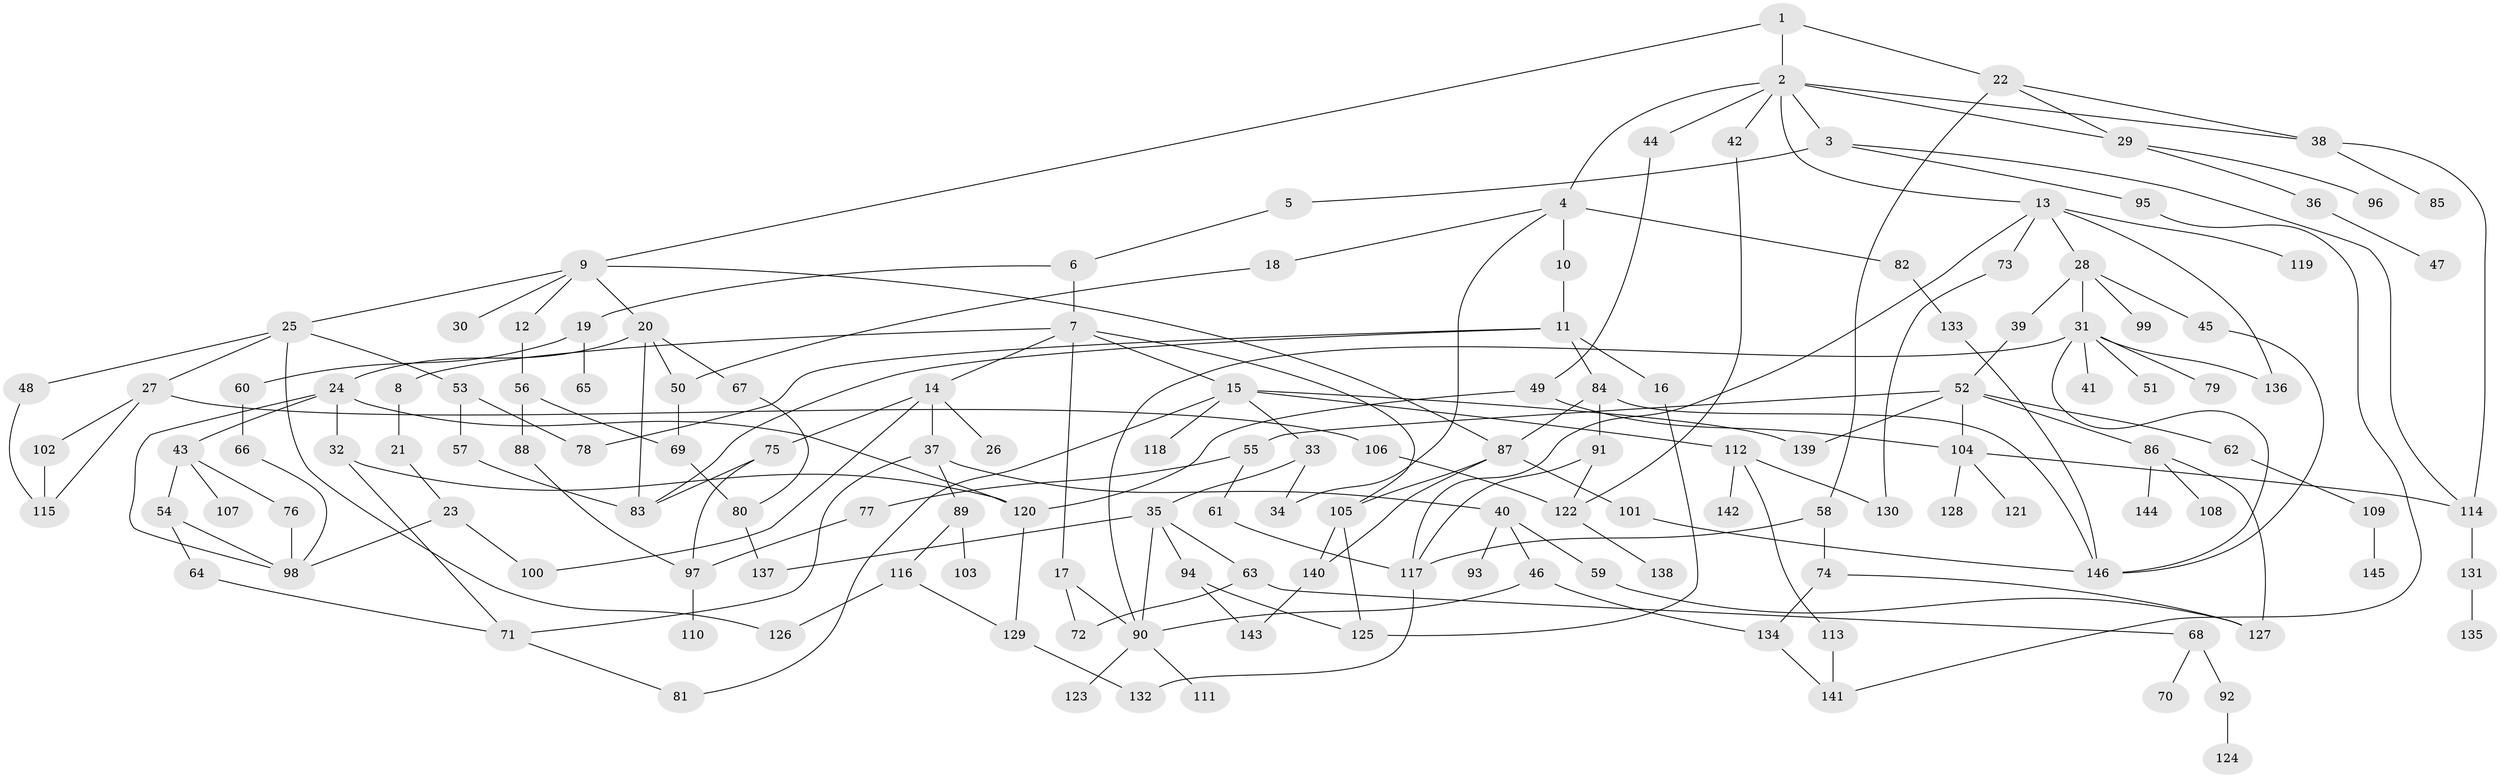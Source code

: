 // Generated by graph-tools (version 1.1) at 2025/49/03/09/25 03:49:16]
// undirected, 146 vertices, 203 edges
graph export_dot {
graph [start="1"]
  node [color=gray90,style=filled];
  1;
  2;
  3;
  4;
  5;
  6;
  7;
  8;
  9;
  10;
  11;
  12;
  13;
  14;
  15;
  16;
  17;
  18;
  19;
  20;
  21;
  22;
  23;
  24;
  25;
  26;
  27;
  28;
  29;
  30;
  31;
  32;
  33;
  34;
  35;
  36;
  37;
  38;
  39;
  40;
  41;
  42;
  43;
  44;
  45;
  46;
  47;
  48;
  49;
  50;
  51;
  52;
  53;
  54;
  55;
  56;
  57;
  58;
  59;
  60;
  61;
  62;
  63;
  64;
  65;
  66;
  67;
  68;
  69;
  70;
  71;
  72;
  73;
  74;
  75;
  76;
  77;
  78;
  79;
  80;
  81;
  82;
  83;
  84;
  85;
  86;
  87;
  88;
  89;
  90;
  91;
  92;
  93;
  94;
  95;
  96;
  97;
  98;
  99;
  100;
  101;
  102;
  103;
  104;
  105;
  106;
  107;
  108;
  109;
  110;
  111;
  112;
  113;
  114;
  115;
  116;
  117;
  118;
  119;
  120;
  121;
  122;
  123;
  124;
  125;
  126;
  127;
  128;
  129;
  130;
  131;
  132;
  133;
  134;
  135;
  136;
  137;
  138;
  139;
  140;
  141;
  142;
  143;
  144;
  145;
  146;
  1 -- 2;
  1 -- 9;
  1 -- 22;
  2 -- 3;
  2 -- 4;
  2 -- 13;
  2 -- 29;
  2 -- 42;
  2 -- 44;
  2 -- 38;
  3 -- 5;
  3 -- 95;
  3 -- 114;
  4 -- 10;
  4 -- 18;
  4 -- 34;
  4 -- 82;
  5 -- 6;
  6 -- 7;
  6 -- 19;
  7 -- 8;
  7 -- 14;
  7 -- 15;
  7 -- 17;
  7 -- 105;
  8 -- 21;
  9 -- 12;
  9 -- 20;
  9 -- 25;
  9 -- 30;
  9 -- 87;
  10 -- 11;
  11 -- 16;
  11 -- 78;
  11 -- 84;
  11 -- 83;
  12 -- 56;
  13 -- 28;
  13 -- 73;
  13 -- 119;
  13 -- 136;
  13 -- 117;
  14 -- 26;
  14 -- 37;
  14 -- 75;
  14 -- 100;
  15 -- 33;
  15 -- 81;
  15 -- 112;
  15 -- 118;
  15 -- 139;
  16 -- 125;
  17 -- 72;
  17 -- 90;
  18 -- 50;
  19 -- 60;
  19 -- 65;
  20 -- 24;
  20 -- 50;
  20 -- 67;
  20 -- 83;
  21 -- 23;
  22 -- 38;
  22 -- 58;
  22 -- 29;
  23 -- 100;
  23 -- 98;
  24 -- 32;
  24 -- 43;
  24 -- 120;
  24 -- 98;
  25 -- 27;
  25 -- 48;
  25 -- 53;
  25 -- 126;
  27 -- 102;
  27 -- 106;
  27 -- 115;
  28 -- 31;
  28 -- 39;
  28 -- 45;
  28 -- 99;
  29 -- 36;
  29 -- 96;
  31 -- 41;
  31 -- 51;
  31 -- 79;
  31 -- 90;
  31 -- 146;
  31 -- 136;
  32 -- 120;
  32 -- 71;
  33 -- 35;
  33 -- 34;
  35 -- 63;
  35 -- 94;
  35 -- 137;
  35 -- 90;
  36 -- 47;
  37 -- 40;
  37 -- 71;
  37 -- 89;
  38 -- 85;
  38 -- 114;
  39 -- 52;
  40 -- 46;
  40 -- 59;
  40 -- 93;
  42 -- 122;
  43 -- 54;
  43 -- 76;
  43 -- 107;
  44 -- 49;
  45 -- 146;
  46 -- 90;
  46 -- 134;
  48 -- 115;
  49 -- 104;
  49 -- 120;
  50 -- 69;
  52 -- 55;
  52 -- 62;
  52 -- 86;
  52 -- 139;
  52 -- 104;
  53 -- 57;
  53 -- 78;
  54 -- 64;
  54 -- 98;
  55 -- 61;
  55 -- 77;
  56 -- 88;
  56 -- 69;
  57 -- 83;
  58 -- 74;
  58 -- 117;
  59 -- 127;
  60 -- 66;
  61 -- 117;
  62 -- 109;
  63 -- 68;
  63 -- 72;
  64 -- 71;
  66 -- 98;
  67 -- 80;
  68 -- 70;
  68 -- 92;
  69 -- 80;
  71 -- 81;
  73 -- 130;
  74 -- 134;
  74 -- 127;
  75 -- 83;
  75 -- 97;
  76 -- 98;
  77 -- 97;
  80 -- 137;
  82 -- 133;
  84 -- 87;
  84 -- 91;
  84 -- 146;
  86 -- 108;
  86 -- 144;
  86 -- 127;
  87 -- 101;
  87 -- 140;
  87 -- 105;
  88 -- 97;
  89 -- 103;
  89 -- 116;
  90 -- 111;
  90 -- 123;
  91 -- 122;
  91 -- 117;
  92 -- 124;
  94 -- 125;
  94 -- 143;
  95 -- 141;
  97 -- 110;
  101 -- 146;
  102 -- 115;
  104 -- 121;
  104 -- 128;
  104 -- 114;
  105 -- 125;
  105 -- 140;
  106 -- 122;
  109 -- 145;
  112 -- 113;
  112 -- 130;
  112 -- 142;
  113 -- 141;
  114 -- 131;
  116 -- 126;
  116 -- 129;
  117 -- 132;
  120 -- 129;
  122 -- 138;
  129 -- 132;
  131 -- 135;
  133 -- 146;
  134 -- 141;
  140 -- 143;
}
